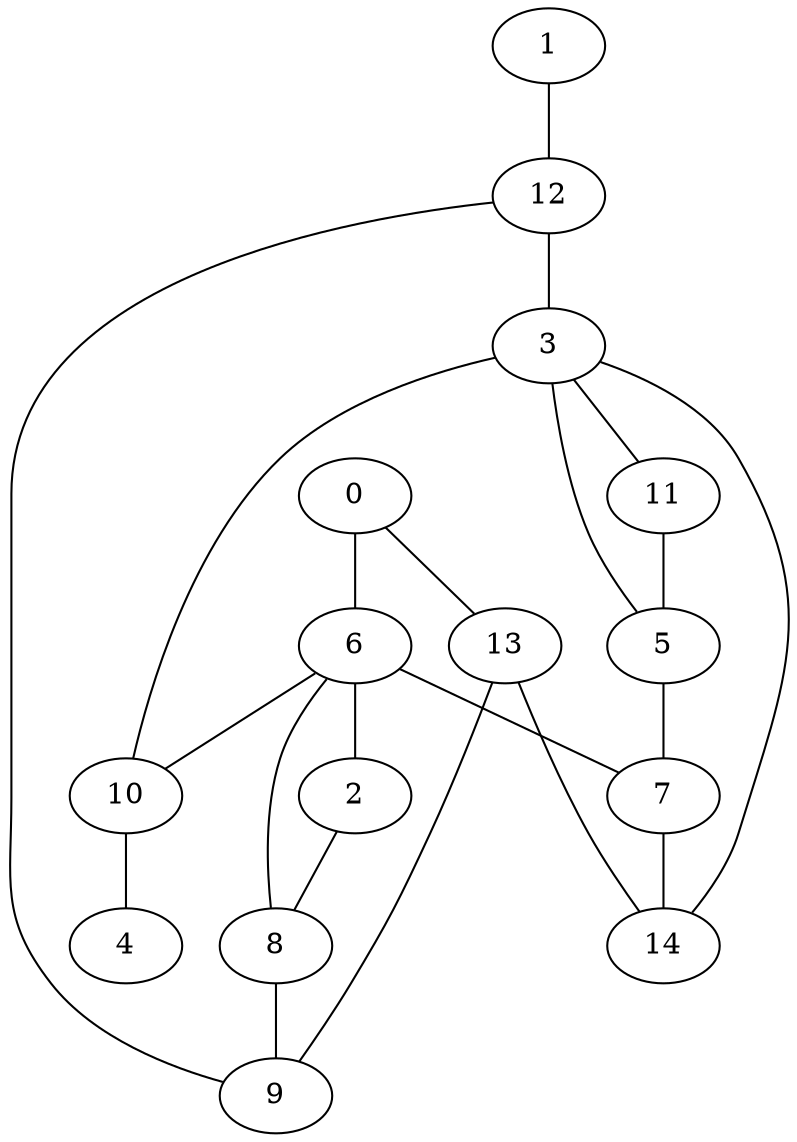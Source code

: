 strict graph {
0;
13;
6;
1;
12;
2;
3;
11;
10;
4;
5;
7;
8;
14;
9;
0 -- 13 [weight=7];
0 -- 6 [weight=8];
13 -- 9 [weight=4];
13 -- 14 [weight=1];
6 -- 2 [weight=4];
6 -- 8 [weight=8];
6 -- 10 [weight=1];
6 -- 7 [weight=9];
1 -- 12 [weight=7];
12 -- 3 [weight=7];
12 -- 9 [weight=6];
2 -- 8 [weight=1];
3 -- 11 [weight=4];
3 -- 10 [weight=1];
3 -- 14 [weight=3];
3 -- 5 [weight=8];
11 -- 5 [weight=10];
10 -- 4 [weight=7];
5 -- 7 [weight=8];
7 -- 14 [weight=6];
8 -- 9 [weight=8];
}
